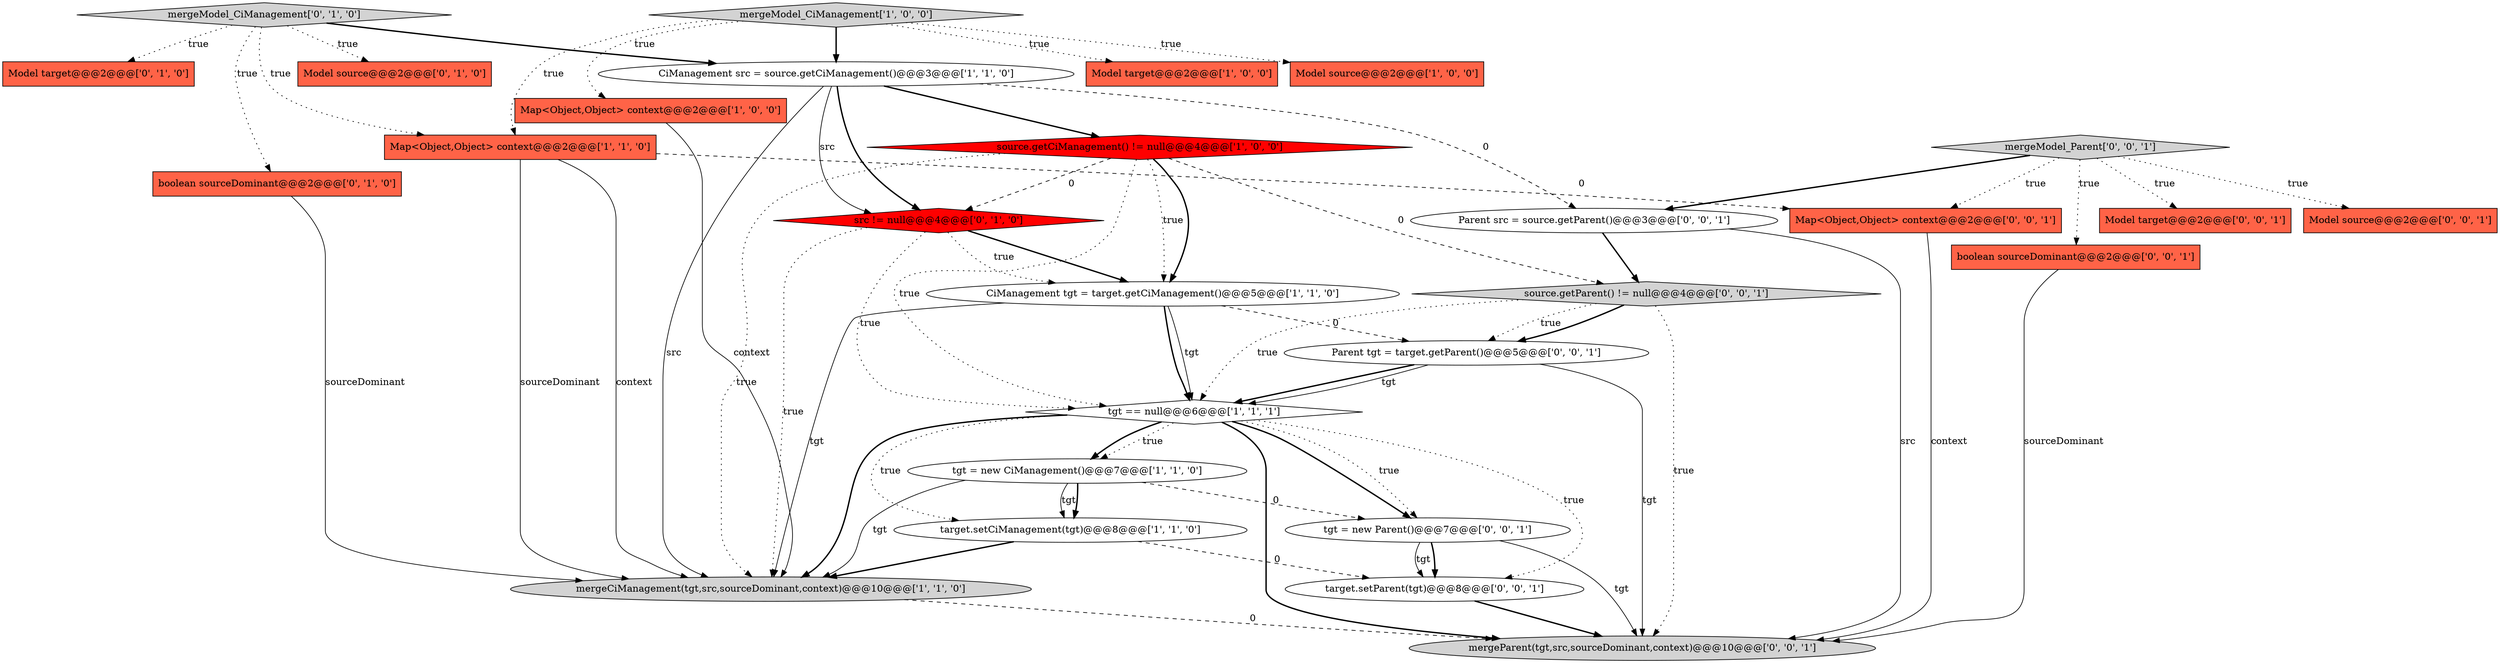 digraph {
14 [style = filled, label = "mergeModel_CiManagement['0', '1', '0']", fillcolor = lightgray, shape = diamond image = "AAA0AAABBB2BBB"];
12 [style = filled, label = "Model target@@@2@@@['0', '1', '0']", fillcolor = tomato, shape = box image = "AAA0AAABBB2BBB"];
27 [style = filled, label = "target.setParent(tgt)@@@8@@@['0', '0', '1']", fillcolor = white, shape = ellipse image = "AAA0AAABBB3BBB"];
9 [style = filled, label = "Map<Object,Object> context@@@2@@@['1', '0', '0']", fillcolor = tomato, shape = box image = "AAA0AAABBB1BBB"];
6 [style = filled, label = "tgt == null@@@6@@@['1', '1', '1']", fillcolor = white, shape = diamond image = "AAA0AAABBB1BBB"];
7 [style = filled, label = "Model target@@@2@@@['1', '0', '0']", fillcolor = tomato, shape = box image = "AAA0AAABBB1BBB"];
21 [style = filled, label = "Parent tgt = target.getParent()@@@5@@@['0', '0', '1']", fillcolor = white, shape = ellipse image = "AAA0AAABBB3BBB"];
19 [style = filled, label = "Parent src = source.getParent()@@@3@@@['0', '0', '1']", fillcolor = white, shape = ellipse image = "AAA0AAABBB3BBB"];
3 [style = filled, label = "mergeCiManagement(tgt,src,sourceDominant,context)@@@10@@@['1', '1', '0']", fillcolor = lightgray, shape = ellipse image = "AAA0AAABBB1BBB"];
17 [style = filled, label = "Model target@@@2@@@['0', '0', '1']", fillcolor = tomato, shape = box image = "AAA0AAABBB3BBB"];
20 [style = filled, label = "boolean sourceDominant@@@2@@@['0', '0', '1']", fillcolor = tomato, shape = box image = "AAA0AAABBB3BBB"];
10 [style = filled, label = "Map<Object,Object> context@@@2@@@['1', '1', '0']", fillcolor = tomato, shape = box image = "AAA0AAABBB1BBB"];
1 [style = filled, label = "target.setCiManagement(tgt)@@@8@@@['1', '1', '0']", fillcolor = white, shape = ellipse image = "AAA0AAABBB1BBB"];
13 [style = filled, label = "src != null@@@4@@@['0', '1', '0']", fillcolor = red, shape = diamond image = "AAA1AAABBB2BBB"];
25 [style = filled, label = "source.getParent() != null@@@4@@@['0', '0', '1']", fillcolor = lightgray, shape = diamond image = "AAA0AAABBB3BBB"];
26 [style = filled, label = "mergeModel_Parent['0', '0', '1']", fillcolor = lightgray, shape = diamond image = "AAA0AAABBB3BBB"];
0 [style = filled, label = "Model source@@@2@@@['1', '0', '0']", fillcolor = tomato, shape = box image = "AAA0AAABBB1BBB"];
18 [style = filled, label = "tgt = new Parent()@@@7@@@['0', '0', '1']", fillcolor = white, shape = ellipse image = "AAA0AAABBB3BBB"];
22 [style = filled, label = "mergeParent(tgt,src,sourceDominant,context)@@@10@@@['0', '0', '1']", fillcolor = lightgray, shape = ellipse image = "AAA0AAABBB3BBB"];
8 [style = filled, label = "tgt = new CiManagement()@@@7@@@['1', '1', '0']", fillcolor = white, shape = ellipse image = "AAA0AAABBB1BBB"];
11 [style = filled, label = "CiManagement tgt = target.getCiManagement()@@@5@@@['1', '1', '0']", fillcolor = white, shape = ellipse image = "AAA0AAABBB1BBB"];
15 [style = filled, label = "Model source@@@2@@@['0', '1', '0']", fillcolor = tomato, shape = box image = "AAA0AAABBB2BBB"];
23 [style = filled, label = "Model source@@@2@@@['0', '0', '1']", fillcolor = tomato, shape = box image = "AAA0AAABBB3BBB"];
5 [style = filled, label = "source.getCiManagement() != null@@@4@@@['1', '0', '0']", fillcolor = red, shape = diamond image = "AAA1AAABBB1BBB"];
2 [style = filled, label = "CiManagement src = source.getCiManagement()@@@3@@@['1', '1', '0']", fillcolor = white, shape = ellipse image = "AAA0AAABBB1BBB"];
4 [style = filled, label = "mergeModel_CiManagement['1', '0', '0']", fillcolor = lightgray, shape = diamond image = "AAA0AAABBB1BBB"];
24 [style = filled, label = "Map<Object,Object> context@@@2@@@['0', '0', '1']", fillcolor = tomato, shape = box image = "AAA0AAABBB3BBB"];
16 [style = filled, label = "boolean sourceDominant@@@2@@@['0', '1', '0']", fillcolor = tomato, shape = box image = "AAA0AAABBB2BBB"];
5->13 [style = dashed, label="0"];
13->6 [style = dotted, label="true"];
11->6 [style = solid, label="tgt"];
6->3 [style = bold, label=""];
20->22 [style = solid, label="sourceDominant"];
18->22 [style = solid, label="tgt"];
2->19 [style = dashed, label="0"];
14->12 [style = dotted, label="true"];
13->3 [style = dotted, label="true"];
21->6 [style = bold, label=""];
6->22 [style = bold, label=""];
4->10 [style = dotted, label="true"];
6->18 [style = bold, label=""];
1->27 [style = dashed, label="0"];
8->1 [style = solid, label="tgt"];
11->6 [style = bold, label=""];
21->6 [style = solid, label="tgt"];
10->3 [style = solid, label="sourceDominant"];
4->0 [style = dotted, label="true"];
6->1 [style = dotted, label="true"];
1->3 [style = bold, label=""];
5->6 [style = dotted, label="true"];
4->7 [style = dotted, label="true"];
26->20 [style = dotted, label="true"];
2->13 [style = solid, label="src"];
26->23 [style = dotted, label="true"];
5->25 [style = dashed, label="0"];
3->22 [style = dashed, label="0"];
4->2 [style = bold, label=""];
5->3 [style = dotted, label="true"];
2->3 [style = solid, label="src"];
26->19 [style = bold, label=""];
27->22 [style = bold, label=""];
13->11 [style = bold, label=""];
14->10 [style = dotted, label="true"];
11->3 [style = solid, label="tgt"];
19->25 [style = bold, label=""];
2->13 [style = bold, label=""];
14->16 [style = dotted, label="true"];
8->1 [style = bold, label=""];
14->15 [style = dotted, label="true"];
5->11 [style = dotted, label="true"];
6->18 [style = dotted, label="true"];
8->3 [style = solid, label="tgt"];
18->27 [style = bold, label=""];
6->8 [style = dotted, label="true"];
26->17 [style = dotted, label="true"];
26->24 [style = dotted, label="true"];
6->8 [style = bold, label=""];
25->6 [style = dotted, label="true"];
18->27 [style = solid, label="tgt"];
25->22 [style = dotted, label="true"];
13->11 [style = dotted, label="true"];
8->18 [style = dashed, label="0"];
9->3 [style = solid, label="context"];
5->11 [style = bold, label=""];
14->2 [style = bold, label=""];
24->22 [style = solid, label="context"];
6->27 [style = dotted, label="true"];
16->3 [style = solid, label="sourceDominant"];
4->9 [style = dotted, label="true"];
19->22 [style = solid, label="src"];
21->22 [style = solid, label="tgt"];
10->24 [style = dashed, label="0"];
25->21 [style = bold, label=""];
25->21 [style = dotted, label="true"];
2->5 [style = bold, label=""];
10->3 [style = solid, label="context"];
11->21 [style = dashed, label="0"];
}

